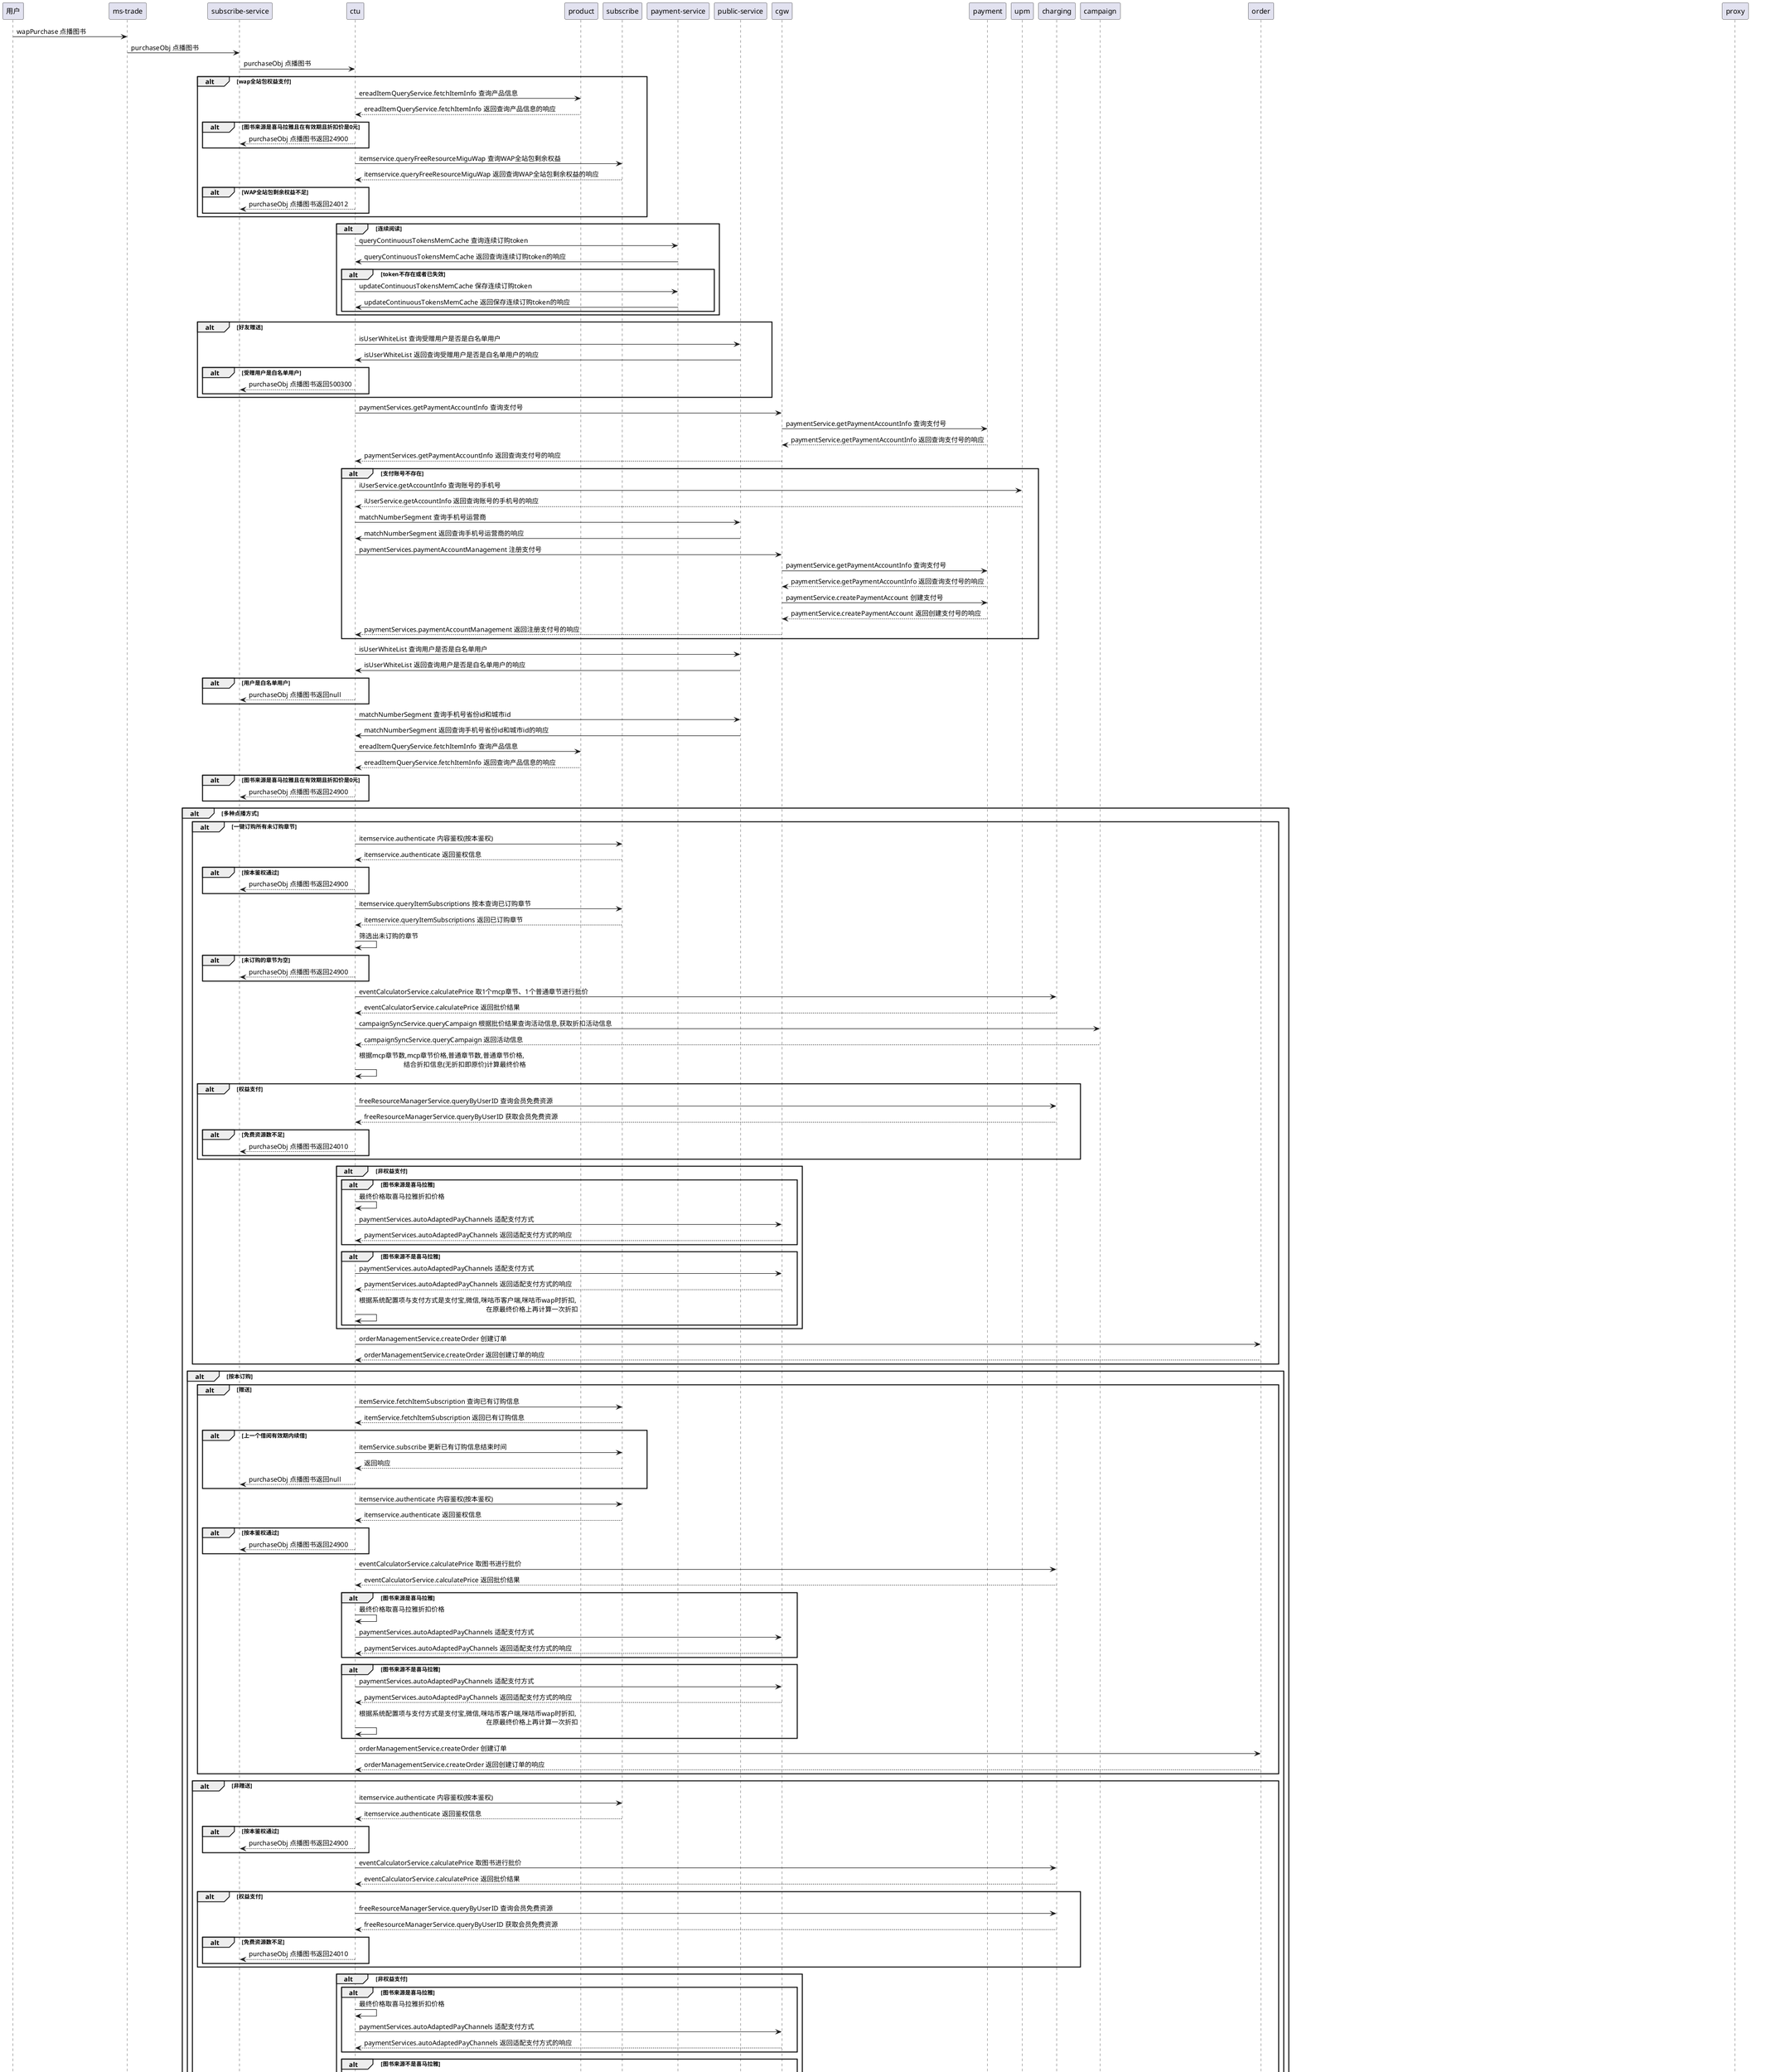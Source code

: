 @startuml
用户 -> "ms-trade": wapPurchase 点播图书
"ms-trade" -> "subscribe-service": purchaseObj 点播图书

"subscribe-service" -> ctu: purchaseObj 点播图书
alt wap全站包权益支付
    ctu -> product: ereadItemQueryService.fetchItemInfo 查询产品信息
    product -->ctu: ereadItemQueryService.fetchItemInfo 返回查询产品信息的响应
 alt 图书来源是喜马拉雅且在有效期且折扣价是0元
        ctu -->"subscribe-service":  purchaseObj 点播图书返回24900
    end
    ctu -> subscribe: itemservice.queryFreeResourceMiguWap 查询WAP全站包剩余权益
    subscribe -->ctu: itemservice.queryFreeResourceMiguWap 返回查询WAP全站包剩余权益的响应
 alt WAP全站包剩余权益不足
        ctu -->"subscribe-service":  purchaseObj 点播图书返回24012
    end
end
alt 连续阅读
    ctu -> "payment-service": queryContinuousTokensMemCache 查询连续订购token
    "payment-service" -> ctu: queryContinuousTokensMemCache 返回查询连续订购token的响应
 alt token不存在或者已失效
        ctu -> "payment-service": updateContinuousTokensMemCache 保存连续订购token
        "payment-service" -> ctu: updateContinuousTokensMemCache 返回保存连续订购token的响应
 end
end
alt 好友赠送
    ctu -> "public-service": isUserWhiteList 查询受赠用户是否是白名单用户
    "public-service" -> ctu: isUserWhiteList 返回查询受赠用户是否是白名单用户的响应
 alt 受赠用户是白名单用户
        ctu -->"subscribe-service":  purchaseObj 点播图书返回500300
    end
end
ctu -> cgw : paymentServices.getPaymentAccountInfo 查询支付号
cgw -> payment : paymentService.getPaymentAccountInfo 查询支付号
payment --> cgw: paymentService.getPaymentAccountInfo 返回查询支付号的响应
cgw --> ctu: paymentServices.getPaymentAccountInfo 返回查询支付号的响应
alt 支付账号不存在
    ctu -> upm : iUserService.getAccountInfo 查询账号的手机号
    upm --> ctu: iUserService.getAccountInfo 返回查询账号的手机号的响应
    ctu -> "public-service": matchNumberSegment 查询手机号运营商
    "public-service" -> ctu: matchNumberSegment 返回查询手机号运营商的响应
    ctu -> cgw : paymentServices.paymentAccountManagement 注册支付号
    cgw -> payment : paymentService.getPaymentAccountInfo 查询支付号
    payment --> cgw: paymentService.getPaymentAccountInfo 返回查询支付号的响应
    cgw -> payment : paymentService.createPaymentAccount 创建支付号
    payment --> cgw: paymentService.createPaymentAccount 返回创建支付号的响应
    cgw --> ctu: paymentServices.paymentAccountManagement 返回注册支付号的响应
end
ctu -> "public-service": isUserWhiteList 查询用户是否是白名单用户
"public-service" -> ctu: isUserWhiteList 返回查询用户是否是白名单用户的响应
alt 用户是白名单用户
    ctu -->"subscribe-service":  purchaseObj 点播图书返回null
end
ctu -> "public-service": matchNumberSegment 查询手机号省份id和城市id
"public-service" -> ctu: matchNumberSegment 返回查询手机号省份id和城市id的响应
ctu -> product: ereadItemQueryService.fetchItemInfo 查询产品信息
product -->ctu: ereadItemQueryService.fetchItemInfo 返回查询产品信息的响应
alt 图书来源是喜马拉雅且在有效期且折扣价是0元
    ctu -->"subscribe-service":  purchaseObj 点播图书返回24900
end
alt 多种点播方式
 alt 一键订购所有未订购章节
        ctu -> subscribe: itemservice.authenticate 内容鉴权(按本鉴权)
        subscribe -->ctu: itemservice.authenticate 返回鉴权信息
 alt 按本鉴权通过
            ctu -->"subscribe-service":  purchaseObj 点播图书返回24900
        end
        ctu -> subscribe: itemservice.queryItemSubscriptions 按本查询已订购章节
        subscribe -->ctu: itemservice.queryItemSubscriptions 返回已订购章节
        ctu -> ctu: 筛选出未订购的章节
 alt 未订购的章节为空
            ctu -->"subscribe-service":  purchaseObj 点播图书返回24900
        end
        ctu -> charging: eventCalculatorService.calculatePrice 取1个mcp章节、1个普通章节进行批价
        charging -->ctu: eventCalculatorService.calculatePrice 返回批价结果
        ctu -> campaign: campaignSyncService.queryCampaign 根据批价结果查询活动信息,获取折扣活动信息
        campaign -->ctu: campaignSyncService.queryCampaign 返回活动信息
        ctu -> ctu: 根据mcp章节数,mcp章节价格,普通章节数,普通章节价格, \r 结合折扣信息(无折扣即原价)计算最终价格
 alt 权益支付
            ctu -> charging: freeResourceManagerService.queryByUserID 查询会员免费资源
            charging -->ctu: freeResourceManagerService.queryByUserID 获取会员免费资源
 alt 免费资源数不足
                ctu -->"subscribe-service":  purchaseObj 点播图书返回24010
            end
 end
 alt 非权益支付
 alt 图书来源是喜马拉雅
                ctu -> ctu: 最终价格取喜马拉雅折扣价格
                ctu -> cgw : paymentServices.autoAdaptedPayChannels 适配支付方式
                cgw --> ctu: paymentServices.autoAdaptedPayChannels 返回适配支付方式的响应
 end
 alt 图书来源不是喜马拉雅
                ctu -> cgw : paymentServices.autoAdaptedPayChannels 适配支付方式
                cgw --> ctu: paymentServices.autoAdaptedPayChannels 返回适配支付方式的响应
                ctu -> ctu: 根据系统配置项与支付方式是支付宝,微信,咪咕币客户端,咪咕币wap时折扣, \r 在原最终价格上再计算一次折扣
 end
 end
        ctu -> order: orderManagementService.createOrder 创建订单
 order -->ctu: orderManagementService.createOrder 返回创建订单的响应
 end
 alt 按本订购
 alt 赠送
            ctu -> subscribe: itemService.fetchItemSubscription 查询已有订购信息
            subscribe -->ctu: itemService.fetchItemSubscription 返回已有订购信息
 alt 上一个借阅有效期内续借
                ctu -> subscribe: itemService.subscribe 更新已有订购信息结束时间
                subscribe -->ctu: 返回响应
                ctu -->"subscribe-service":  purchaseObj 点播图书返回null
            end
            ctu -> subscribe: itemservice.authenticate 内容鉴权(按本鉴权)
            subscribe -->ctu: itemservice.authenticate 返回鉴权信息
 alt 按本鉴权通过
                ctu -->"subscribe-service":  purchaseObj 点播图书返回24900
            end
            ctu -> charging: eventCalculatorService.calculatePrice 取图书进行批价
            charging -->ctu: eventCalculatorService.calculatePrice 返回批价结果
 alt 图书来源是喜马拉雅
                ctu -> ctu: 最终价格取喜马拉雅折扣价格
                ctu -> cgw : paymentServices.autoAdaptedPayChannels 适配支付方式
                cgw --> ctu: paymentServices.autoAdaptedPayChannels 返回适配支付方式的响应
 end
 alt 图书来源不是喜马拉雅
                ctu -> cgw : paymentServices.autoAdaptedPayChannels 适配支付方式
                cgw --> ctu: paymentServices.autoAdaptedPayChannels 返回适配支付方式的响应
                ctu -> ctu: 根据系统配置项与支付方式是支付宝,微信,咪咕币客户端,咪咕币wap时折扣, \r 在原最终价格上再计算一次折扣
 end
            ctu -> order: orderManagementService.createOrder 创建订单
 order -->ctu: orderManagementService.createOrder 返回创建订单的响应
 end
 alt 非赠送
            ctu -> subscribe: itemservice.authenticate 内容鉴权(按本鉴权)
            subscribe -->ctu: itemservice.authenticate 返回鉴权信息
 alt 按本鉴权通过
                ctu -->"subscribe-service":  purchaseObj 点播图书返回24900
            end
            ctu -> charging: eventCalculatorService.calculatePrice 取图书进行批价
            charging -->ctu: eventCalculatorService.calculatePrice 返回批价结果
 alt 权益支付
                ctu -> charging: freeResourceManagerService.queryByUserID 查询会员免费资源
                charging -->ctu: freeResourceManagerService.queryByUserID 获取会员免费资源
 alt 免费资源数不足
                    ctu -->"subscribe-service":  purchaseObj 点播图书返回24010
                end
 end
 alt 非权益支付
 alt 图书来源是喜马拉雅
                    ctu -> ctu: 最终价格取喜马拉雅折扣价格
                    ctu -> cgw : paymentServices.autoAdaptedPayChannels 适配支付方式
                    cgw --> ctu: paymentServices.autoAdaptedPayChannels 返回适配支付方式的响应
 end
 alt 图书来源不是喜马拉雅
                    ctu -> cgw : paymentServices.autoAdaptedPayChannels 适配支付方式
                    cgw --> ctu: paymentServices.autoAdaptedPayChannels 返回适配支付方式的响应
                    ctu -> ctu: 根据系统配置项与支付方式是支付宝,微信,咪咕币客户端,咪咕币wap时折扣, \r 在原最终价格上再计算一次折扣
 end
 end
            ctu -> order: orderManagementService.createOrder 创建订单
 order -->ctu: orderManagementService.createOrder 返回创建订单的响应
 end
 end
 alt 按章订购
        ctu -> subscribe: itemservice.authenticate 内容鉴权(按章鉴权)
        subscribe -->ctu: itemservice.authenticate 返回鉴权信息
        ctu -> charging: eventCalculatorService.calculatePrice 取图书章节进行批价
        charging -->ctu: eventCalculatorService.calculatePrice 返回批价结果
 alt 按章鉴权通过
            ctu -->"subscribe-service":  purchaseObj 点播图书返回24900
        end
 alt 权益支付
            ctu -> charging: freeResourceManagerService.queryByUserID 查询会员免费资源
            charging -->ctu: freeResourceManagerService.queryByUserID 获取会员免费资源
 alt 免费资源数不足
                ctu -->"subscribe-service":  purchaseObj 点播图书返回24010
            end
 end
 alt 非权益支付
 alt 图书来源是喜马拉雅
                ctu -> ctu: 最终价格取喜马拉雅折扣价格
                ctu -> cgw : paymentServices.autoAdaptedPayChannels 适配支付方式
                cgw --> ctu: paymentServices.autoAdaptedPayChannels 返回适配支付方式的响应
 end
 alt 图书来源不是喜马拉雅
                ctu -> cgw : paymentServices.autoAdaptedPayChannels 适配支付方式
                cgw --> ctu: paymentServices.autoAdaptedPayChannels 返回适配支付方式的响应
                ctu -> ctu: 根据系统配置项与支付方式是支付宝,微信,咪咕币客户端,咪咕币wap时折扣, \r 在原最终价格上再计算一次折扣
 end
 end
        ctu -> order: orderManagementService.createOrder 创建订单
 order -->ctu: orderManagementService.createOrder 返回创建订单的响应
 end
end
ctu -> order: orderManagementService.submitOrder 提交订单
order -->ctu: orderManagementService.submitOrder 返回提交订单的响应
alt payOrder流程
    ctu -> order: orderPaymentService.payOrder 支付订单
 alt 支付方式是同步支付
 order -> subscribe: itemService.batchSubscribe 批量订购
        subscribe -->order: itemService.batchSubscribe 返回批量订购的响应
 order -> cgw: paymentServices.directPayment 扣费
        cgw -->order: paymentServices.directPayment 返回扣费的响应
 alt 支付成功
 alt 图书来源是喜马拉雅
 order -> proxy: ximalaya/distribute 同步喜马拉雅订购关系(多章节加任务队列异步处理)
                proxy -->order: ximalaya/distribute 返回同步喜马拉雅订购关系响应
 end
 order -> order: 发送mq,topic=ItemPurch,tags=Main
            alt rdo订购
 order -> order: 发送mq,topic=SubRdo,tags=Main
            end
 order -> order: 监听mq,topic=ItemPurch,tags=Main,删除商品购买订单表：ord_t_itempurchase_order中的订单,保存订单信息到历史订单商品仓库表：ord_t_item_repository
 end
 end
 alt wap权益订购
 order -> subscribe: itemService.batchSubscribe 批量订购
        subscribe -->order: itemService.batchSubscribe 返回批量订购的响应
 order -> subscribe: itemService.updateFreeResourceMiguWap 扣减wap权益订购数
        subscribe -->order: itemService.updateFreeResourceMiguWap 返回扣减wap权益订购数的响应
 order -> order: 记录权益支付话单
 order -> order: 发送mq,topic=ItemPurch,tags=Main
        order -> order: 监听mq,topic=ItemPurch,tags=Main,删除商品购买订单表：ord_t_itempurchase_order中的订单,保存订单信息到历史订单商品仓库表：ord_t_item_repository
 end
 alt 免费资源订购
 order -> charging: freeResourceManagerService.subtract 扣减免费资源
        charging -->order: freeResourceManagerService.subtract 返回扣减免费资源的响应
 order -> order: 记录权益支付话单
 order -> order: 发送mq,topic=ItemPurch,tags=Main
        order -> order: 监听mq,topic=ItemPurch,tags=Main,删除商品购买订单表：ord_t_itempurchase_order中的订单,保存订单信息到历史订单商品仓库表：ord_t_item_repository
 end
 alt 异步支付
 order -> cgw: paymentServices.directPayment 扣费
        cgw -->order: paymentServices.directPayment 返回扣费的响应
 order -> order: 支付等待回调
 end
 order -->ctu: orderPaymentService.payOrder 返回支付订单的响应
end
alt 异步支付轮询等待支付回调,支付完成后再返回结果: 非2.0支付协议的支付宝支付,微信支付
 alt 异步支付
        cgw -> order: payNotify.notifyStatus 支付成功异步回调结果
 alt 图书来源是喜马拉雅
 order -> proxy: ximalaya/distribute 同步喜马拉雅订购关系(多章节加任务队列异步处理)
                proxy -->order: ximalaya/distribute 返回同步喜马拉雅订购关系响应
 end
 order -> subscribe: itemService.batchSubscribe 批量订购
            subscribe -->order: itemService.batchSubscribe 返回批量订购的响应
 order -> order: 发送mq,topic=ItemPurch,tags=Main
            alt rdo订购
 order -> order: 发送mq,topic=SubRdo,tags=Main
            end
 order -> order: 监听mq,topic=ItemPurch,tags=Main,删除商品购买订单表：ord_t_itempurchase_order中的订单,保存订单信息到历史订单商品仓库表：ord_t_item_repository
 order -->cgw: payNotify.notifyStatus 返回支付完成回调结果的响应
 end
    ctu -> order: historyOrderManagementService.batchFetchHistoryOrders 查询历史订单
 order -->ctu: historyOrderManagementService.batchFetchHistoryOrders 返回查询历史订单的响应
 alt 微信支付轮询达到次数上限没有查到历史订单
        ctu -->"subscribe-service":  purchaseObj 点播图书返回24908
    end
end
alt 订单支付已完成
 alt 权益支付
        ctu -> ctu: 记录包月预结算话单
 alt 包月栏目首次访问
            ctu -> ctu: 记录包月首次访问话单
 end
 end
 alt 享受会员折扣
        ctu -> ctu: 记录包月首次访问话单：享受会员折扣
 end
end
alt 抽奖奖品为特价图书后，按本订购特价图书
    ctu -> campaign: lotteryCampaignService.setLotteryInfo 更新中奖信息为已完成
    campaign -->ctu: lotteryCampaignService.setLotteryInfo 返回更新中奖信息为已完成的响应
end
alt 连续计费
 alt 支付方式是咪咕话费网页SDK支付(210),咪咕绑定话费网页SDK支付(214),小程序阳光计划sdk支付(228)
        ctu -> proxy: continuousBilling/sunContinuousCharging 快捷支付
        proxy -->ctu: continuousBilling/sunContinuousCharging 返回快捷支付的响应
 end
end
ctu -->"subscribe-service":  purchaseObj 点播图书返回

"subscribe-service" -->"ms-trade": purchaseObj 返回点播图书的响应
"ms-trade" -->用户: wapPurchase 返回点播图书的响应
@enduml